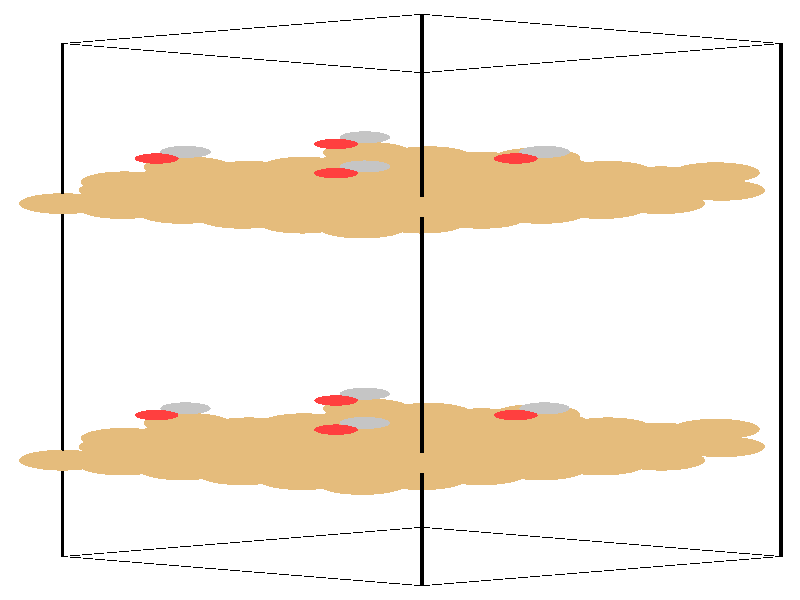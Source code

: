 #include "colors.inc"
#include "finish.inc"

global_settings {assumed_gamma 1 max_trace_level 6}
background {color White}
camera {orthographic
  right -24.13*x up 76.08*y
  direction 1.00*z
  location <0,0,50.00> look_at <0,0,0>}
light_source {<  2.00,   3.00,  40.00> color White
  area_light <0.70, 0, 0>, <0, 0.70, 0>, 3, 3
  adaptive 1 jitter}

#declare simple = finish {phong 0.7}
#declare pale = finish {ambient .5 diffuse .85 roughness .001 specular 0.200 }
#declare intermediate = finish {ambient 0.3 diffuse 0.6 specular 0.10 roughness 0.04 }
#declare vmd = finish {ambient .0 diffuse .65 phong 0.1 phong_size 40. specular 0.500 }
#declare jmol = finish {ambient .2 diffuse .6 specular 1 roughness .001 metallic}
#declare ase2 = finish {ambient 0.05 brilliance 3 diffuse 0.6 metallic specular 0.70 roughness 0.04 reflection 0.15}
#declare ase3 = finish {ambient .15 brilliance 2 diffuse .6 metallic specular 1. roughness .001 reflection .0}
#declare glass = finish {ambient .05 diffuse .3 specular 1. roughness .001}
#declare glass2 = finish {ambient .0 diffuse .3 specular 1. reflection .25 roughness .001}
#declare Rcell = 0.050;
#declare Rbond = 0.100;

#macro atom(LOC, R, COL, TRANS, FIN)
  sphere{LOC, R texture{pigment{color COL transmit TRANS} finish{FIN}}}
#end
#macro constrain(LOC, R, COL, TRANS FIN)
union{torus{R, Rcell rotate 45*z texture{pigment{color COL transmit TRANS} finish{FIN}}}
      torus{R, Rcell rotate -45*z texture{pigment{color COL transmit TRANS} finish{FIN}}}
      translate LOC}
#end

cylinder {<-10.17, -32.52, -33.83>, <  0.66, -36.23, -23.65>, Rcell pigment {Black}}
cylinder {<  0.66, -28.82, -44.00>, < 11.49, -32.52, -33.83>, Rcell pigment {Black}}
cylinder {<  0.66,  36.23, -20.33>, < 11.49,  32.52, -10.15>, Rcell pigment {Black}}
cylinder {<-10.17,  32.52, -10.15>, <  0.66,  28.82,   0.03>, Rcell pigment {Black}}
cylinder {<-10.17, -32.52, -33.83>, <  0.66, -28.82, -44.00>, Rcell pigment {Black}}
cylinder {<  0.66, -36.23, -23.65>, < 11.49, -32.52, -33.83>, Rcell pigment {Black}}
cylinder {<  0.66,  28.82,   0.03>, < 11.49,  32.52, -10.15>, Rcell pigment {Black}}
cylinder {<-10.17,  32.52, -10.15>, <  0.66,  36.23, -20.33>, Rcell pigment {Black}}
cylinder {<-10.17, -32.52, -33.83>, <-10.17,  32.52, -10.15>, Rcell pigment {Black}}
cylinder {<  0.66, -36.23, -23.65>, <  0.66,  28.82,   0.03>, Rcell pigment {Black}}
cylinder {< 11.49, -32.52, -33.83>, < 11.49,  32.52, -10.15>, Rcell pigment {Black}}
cylinder {<  0.66, -28.82, -44.00>, <  0.66,  36.23, -20.33>, Rcell pigment {Black}}
atom(<-10.17, -20.31, -29.38>, 1.32, rgb <0.78, 0.50, 0.20>, 0.0, ase3) // #0 
atom(< -8.37, -20.92, -27.68>, 1.32, rgb <0.78, 0.50, 0.20>, 0.0, ase3) // #1 
atom(< -6.56, -21.54, -25.99>, 1.32, rgb <0.78, 0.50, 0.20>, 0.0, ase3) // #2 
atom(< -8.37, -19.69, -31.08>, 1.32, rgb <0.78, 0.50, 0.20>, 0.0, ase3) // #3 
atom(< -6.56, -20.31, -29.38>, 1.32, rgb <0.78, 0.50, 0.20>, 0.0, ase3) // #4 
atom(< -4.76, -20.92, -27.68>, 1.32, rgb <0.78, 0.50, 0.20>, 0.0, ase3) // #5 
atom(< -6.56, -19.07, -32.77>, 1.32, rgb <0.78, 0.50, 0.20>, 0.0, ase3) // #6 
atom(< -4.76, -19.69, -31.08>, 1.32, rgb <0.78, 0.50, 0.20>, 0.0, ase3) // #7 
atom(< -2.95, -20.31, -29.38>, 1.32, rgb <0.78, 0.50, 0.20>, 0.0, ase3) // #8 
atom(< -8.37, -18.61, -28.76>, 1.32, rgb <0.78, 0.50, 0.20>, 0.0, ase3) // #9 
atom(< -6.56, -19.23, -27.07>, 1.32, rgb <0.78, 0.50, 0.20>, 0.0, ase3) // #10 
atom(< -4.76, -19.85, -25.37>, 1.32, rgb <0.78, 0.50, 0.20>, 0.0, ase3) // #11 
atom(< -6.56, -17.99, -30.46>, 1.32, rgb <0.78, 0.50, 0.20>, 0.0, ase3) // #12 
atom(< -4.76, -18.61, -28.76>, 1.32, rgb <0.78, 0.50, 0.20>, 0.0, ase3) // #13 
atom(< -2.95, -19.23, -27.07>, 1.32, rgb <0.78, 0.50, 0.20>, 0.0, ase3) // #14 
atom(< -4.76, -17.38, -32.15>, 1.32, rgb <0.78, 0.50, 0.20>, 0.0, ase3) // #15 
atom(< -2.95, -17.99, -30.46>, 1.32, rgb <0.78, 0.50, 0.20>, 0.0, ase3) // #16 
atom(< -1.14, -18.61, -28.76>, 1.32, rgb <0.78, 0.50, 0.20>, 0.0, ase3) // #17 
atom(<  0.68, -20.62, -18.04>, 1.32, rgb <0.78, 0.50, 0.20>, 0.0, ase3) // #18 
atom(< -8.31, -17.54, -26.59>, 1.32, rgb <0.78, 0.50, 0.20>, 0.0, ase3) // #19 
atom(<  4.12, -14.53, -34.98>, 1.32, rgb <0.78, 0.50, 0.20>, 0.0, ase3) // #20 
atom(<  2.46, -19.96, -19.80>, 1.32, rgb <0.78, 0.50, 0.20>, 0.0, ase3) // #21 
atom(< -6.47, -16.77, -28.33>, 1.32, rgb <0.78, 0.50, 0.20>, 0.0, ase3) // #22 
atom(< -4.90, -17.56, -26.33>, 1.32, rgb <0.78, 0.50, 0.20>, 0.0, ase3) // #23 
atom(< -6.41, -15.65, -31.62>, 1.32, rgb <0.78, 0.50, 0.20>, 0.0, ase3) // #24 
atom(< -4.56, -16.21, -29.90>, 1.32, rgb <0.78, 0.50, 0.20>, 0.0, ase3) // #25 
atom(< -2.96, -16.90, -27.94>, 1.32, rgb <0.78, 0.50, 0.20>, 0.0, ase3) // #26 
atom(< -7.34, -14.59, -29.25>, 0.66, rgb <1.00, 0.05, 0.05>, 0.0, ase3) // #27 
atom(< -6.47, -13.74, -29.54>, 0.76, rgb <0.56, 0.56, 0.56>, 0.0, ase3) // #28 
atom(<-10.17,  12.22, -17.54>, 1.32, rgb <0.78, 0.50, 0.20>, 0.0, ase3) // #29 
atom(< -8.37,  11.60, -15.85>, 1.32, rgb <0.78, 0.50, 0.20>, 0.0, ase3) // #30 
atom(< -6.56,  10.98, -14.15>, 1.32, rgb <0.78, 0.50, 0.20>, 0.0, ase3) // #31 
atom(< -8.37,  12.83, -19.24>, 1.32, rgb <0.78, 0.50, 0.20>, 0.0, ase3) // #32 
atom(< -6.56,  12.22, -17.54>, 1.32, rgb <0.78, 0.50, 0.20>, 0.0, ase3) // #33 
atom(< -4.76,  11.60, -15.85>, 1.32, rgb <0.78, 0.50, 0.20>, 0.0, ase3) // #34 
atom(< -6.56,  13.45, -20.93>, 1.32, rgb <0.78, 0.50, 0.20>, 0.0, ase3) // #35 
atom(< -4.76,  12.83, -19.24>, 1.32, rgb <0.78, 0.50, 0.20>, 0.0, ase3) // #36 
atom(< -2.95,  12.22, -17.54>, 1.32, rgb <0.78, 0.50, 0.20>, 0.0, ase3) // #37 
atom(< -8.37,  13.91, -16.92>, 1.32, rgb <0.78, 0.50, 0.20>, 0.0, ase3) // #38 
atom(< -6.56,  13.29, -15.23>, 1.32, rgb <0.78, 0.50, 0.20>, 0.0, ase3) // #39 
atom(< -4.76,  12.68, -13.53>, 1.32, rgb <0.78, 0.50, 0.20>, 0.0, ase3) // #40 
atom(< -6.56,  14.53, -18.62>, 1.32, rgb <0.78, 0.50, 0.20>, 0.0, ase3) // #41 
atom(< -4.76,  13.91, -16.92>, 1.32, rgb <0.78, 0.50, 0.20>, 0.0, ase3) // #42 
atom(< -2.95,  13.29, -15.23>, 1.32, rgb <0.78, 0.50, 0.20>, 0.0, ase3) // #43 
atom(< -4.76,  15.15, -20.32>, 1.32, rgb <0.78, 0.50, 0.20>, 0.0, ase3) // #44 
atom(< -2.95,  14.53, -18.62>, 1.32, rgb <0.78, 0.50, 0.20>, 0.0, ase3) // #45 
atom(< -1.14,  13.91, -16.92>, 1.32, rgb <0.78, 0.50, 0.20>, 0.0, ase3) // #46 
atom(<  0.68,  11.90,  -6.20>, 1.32, rgb <0.78, 0.50, 0.20>, 0.0, ase3) // #47 
atom(< -8.31,  14.98, -14.75>, 1.32, rgb <0.78, 0.50, 0.20>, 0.0, ase3) // #48 
atom(<  4.12,  17.99, -23.15>, 1.32, rgb <0.78, 0.50, 0.20>, 0.0, ase3) // #49 
atom(<  2.46,  12.57,  -7.96>, 1.32, rgb <0.78, 0.50, 0.20>, 0.0, ase3) // #50 
atom(< -6.47,  15.76, -16.49>, 1.32, rgb <0.78, 0.50, 0.20>, 0.0, ase3) // #51 
atom(< -4.90,  14.96, -14.49>, 1.32, rgb <0.78, 0.50, 0.20>, 0.0, ase3) // #52 
atom(< -6.41,  16.87, -19.79>, 1.32, rgb <0.78, 0.50, 0.20>, 0.0, ase3) // #53 
atom(< -4.56,  16.31, -18.06>, 1.32, rgb <0.78, 0.50, 0.20>, 0.0, ase3) // #54 
atom(< -2.96,  15.62, -16.10>, 1.32, rgb <0.78, 0.50, 0.20>, 0.0, ase3) // #55 
atom(< -7.34,  17.94, -17.41>, 0.66, rgb <1.00, 0.05, 0.05>, 0.0, ase3) // #56 
atom(< -6.47,  18.78, -17.70>, 0.76, rgb <0.56, 0.56, 0.56>, 0.0, ase3) // #57 
atom(< -4.76, -18.45, -34.47>, 1.32, rgb <0.78, 0.50, 0.20>, 0.0, ase3) // #58 
atom(< -2.95, -19.07, -32.77>, 1.32, rgb <0.78, 0.50, 0.20>, 0.0, ase3) // #59 
atom(< -1.15, -19.69, -31.08>, 1.32, rgb <0.78, 0.50, 0.20>, 0.0, ase3) // #60 
atom(< -2.95, -17.84, -36.16>, 1.32, rgb <0.78, 0.50, 0.20>, 0.0, ase3) // #61 
atom(< -1.15, -18.45, -34.47>, 1.32, rgb <0.78, 0.50, 0.20>, 0.0, ase3) // #62 
atom(<  0.66, -19.07, -32.77>, 1.32, rgb <0.78, 0.50, 0.20>, 0.0, ase3) // #63 
atom(< -1.15, -17.22, -37.86>, 1.32, rgb <0.78, 0.50, 0.20>, 0.0, ase3) // #64 
atom(<  0.66, -17.84, -36.16>, 1.32, rgb <0.78, 0.50, 0.20>, 0.0, ase3) // #65 
atom(<  2.46, -18.45, -34.47>, 1.32, rgb <0.78, 0.50, 0.20>, 0.0, ase3) // #66 
atom(< -2.95, -16.76, -33.85>, 1.32, rgb <0.78, 0.50, 0.20>, 0.0, ase3) // #67 
atom(< -1.15, -17.38, -32.15>, 1.32, rgb <0.78, 0.50, 0.20>, 0.0, ase3) // #68 
atom(<  0.66, -17.99, -30.46>, 1.32, rgb <0.78, 0.50, 0.20>, 0.0, ase3) // #69 
atom(< -1.15, -16.14, -35.55>, 1.32, rgb <0.78, 0.50, 0.20>, 0.0, ase3) // #70 
atom(<  0.66, -16.76, -33.85>, 1.32, rgb <0.78, 0.50, 0.20>, 0.0, ase3) // #71 
atom(<  2.46, -17.38, -32.15>, 1.32, rgb <0.78, 0.50, 0.20>, 0.0, ase3) // #72 
atom(<  0.66, -15.52, -37.24>, 1.32, rgb <0.78, 0.50, 0.20>, 0.0, ase3) // #73 
atom(<  2.46, -16.14, -35.55>, 1.32, rgb <0.78, 0.50, 0.20>, 0.0, ase3) // #74 
atom(<  4.27, -16.76, -33.85>, 1.32, rgb <0.78, 0.50, 0.20>, 0.0, ase3) // #75 
atom(<  6.09, -18.77, -23.13>, 1.32, rgb <0.78, 0.50, 0.20>, 0.0, ase3) // #76 
atom(< -2.89, -15.69, -31.68>, 1.32, rgb <0.78, 0.50, 0.20>, 0.0, ase3) // #77 
atom(< -1.30, -16.38, -29.89>, 1.32, rgb <0.78, 0.50, 0.20>, 0.0, ase3) // #78 
atom(<  7.88, -18.11, -24.88>, 1.32, rgb <0.78, 0.50, 0.20>, 0.0, ase3) // #79 
atom(< -1.05, -14.92, -33.42>, 1.32, rgb <0.78, 0.50, 0.20>, 0.0, ase3) // #80 
atom(<  0.52, -15.71, -31.41>, 1.32, rgb <0.78, 0.50, 0.20>, 0.0, ase3) // #81 
atom(< -1.00, -13.80, -36.71>, 1.32, rgb <0.78, 0.50, 0.20>, 0.0, ase3) // #82 
atom(<  0.85, -14.36, -34.99>, 1.32, rgb <0.78, 0.50, 0.20>, 0.0, ase3) // #83 
atom(<  2.46, -15.05, -33.03>, 1.32, rgb <0.78, 0.50, 0.20>, 0.0, ase3) // #84 
atom(< -1.93, -12.74, -34.33>, 0.66, rgb <1.00, 0.05, 0.05>, 0.0, ase3) // #85 
atom(< -1.06, -11.89, -34.62>, 0.76, rgb <0.56, 0.56, 0.56>, 0.0, ase3) // #86 
atom(< -4.76,  14.07, -22.63>, 1.32, rgb <0.78, 0.50, 0.20>, 0.0, ase3) // #87 
atom(< -2.95,  13.45, -20.93>, 1.32, rgb <0.78, 0.50, 0.20>, 0.0, ase3) // #88 
atom(< -1.15,  12.83, -19.24>, 1.32, rgb <0.78, 0.50, 0.20>, 0.0, ase3) // #89 
atom(< -2.95,  14.69, -24.33>, 1.32, rgb <0.78, 0.50, 0.20>, 0.0, ase3) // #90 
atom(< -1.15,  14.07, -22.63>, 1.32, rgb <0.78, 0.50, 0.20>, 0.0, ase3) // #91 
atom(<  0.66,  13.45, -20.93>, 1.32, rgb <0.78, 0.50, 0.20>, 0.0, ase3) // #92 
atom(< -1.15,  15.30, -26.02>, 1.32, rgb <0.78, 0.50, 0.20>, 0.0, ase3) // #93 
atom(<  0.66,  14.69, -24.33>, 1.32, rgb <0.78, 0.50, 0.20>, 0.0, ase3) // #94 
atom(<  2.46,  14.07, -22.63>, 1.32, rgb <0.78, 0.50, 0.20>, 0.0, ase3) // #95 
atom(< -2.95,  15.76, -22.01>, 1.32, rgb <0.78, 0.50, 0.20>, 0.0, ase3) // #96 
atom(< -1.15,  15.15, -20.32>, 1.32, rgb <0.78, 0.50, 0.20>, 0.0, ase3) // #97 
atom(<  0.66,  14.53, -18.62>, 1.32, rgb <0.78, 0.50, 0.20>, 0.0, ase3) // #98 
atom(< -1.15,  16.38, -23.71>, 1.32, rgb <0.78, 0.50, 0.20>, 0.0, ase3) // #99 
atom(<  0.66,  15.76, -22.01>, 1.32, rgb <0.78, 0.50, 0.20>, 0.0, ase3) // #100 
atom(<  2.46,  15.15, -20.32>, 1.32, rgb <0.78, 0.50, 0.20>, 0.0, ase3) // #101 
atom(<  0.66,  17.00, -25.41>, 1.32, rgb <0.78, 0.50, 0.20>, 0.0, ase3) // #102 
atom(<  2.46,  16.38, -23.71>, 1.32, rgb <0.78, 0.50, 0.20>, 0.0, ase3) // #103 
atom(<  4.27,  15.76, -22.01>, 1.32, rgb <0.78, 0.50, 0.20>, 0.0, ase3) // #104 
atom(<  6.09,  13.75, -11.29>, 1.32, rgb <0.78, 0.50, 0.20>, 0.0, ase3) // #105 
atom(< -2.89,  16.84, -19.84>, 1.32, rgb <0.78, 0.50, 0.20>, 0.0, ase3) // #106 
atom(< -1.30,  16.14, -18.06>, 1.32, rgb <0.78, 0.50, 0.20>, 0.0, ase3) // #107 
atom(<  7.88,  14.42, -13.05>, 1.32, rgb <0.78, 0.50, 0.20>, 0.0, ase3) // #108 
atom(< -1.05,  17.61, -21.58>, 1.32, rgb <0.78, 0.50, 0.20>, 0.0, ase3) // #109 
atom(<  0.52,  16.81, -19.58>, 1.32, rgb <0.78, 0.50, 0.20>, 0.0, ase3) // #110 
atom(< -1.00,  18.72, -24.87>, 1.32, rgb <0.78, 0.50, 0.20>, 0.0, ase3) // #111 
atom(<  0.85,  18.17, -23.15>, 1.32, rgb <0.78, 0.50, 0.20>, 0.0, ase3) // #112 
atom(<  2.46,  17.47, -21.19>, 1.32, rgb <0.78, 0.50, 0.20>, 0.0, ase3) // #113 
atom(< -1.93,  19.79, -22.50>, 0.66, rgb <1.00, 0.05, 0.05>, 0.0, ase3) // #114 
atom(< -1.06,  20.63, -22.79>, 0.76, rgb <0.56, 0.56, 0.56>, 0.0, ase3) // #115 
atom(< -4.76, -22.16, -24.29>, 1.32, rgb <0.78, 0.50, 0.20>, 0.0, ase3) // #116 
atom(< -2.95, -22.78, -22.59>, 1.32, rgb <0.78, 0.50, 0.20>, 0.0, ase3) // #117 
atom(< -1.14, -23.39, -20.90>, 1.32, rgb <0.78, 0.50, 0.20>, 0.0, ase3) // #118 
atom(< -2.95, -21.54, -25.99>, 1.32, rgb <0.78, 0.50, 0.20>, 0.0, ase3) // #119 
atom(< -1.15, -22.16, -24.29>, 1.32, rgb <0.78, 0.50, 0.20>, 0.0, ase3) // #120 
atom(<  0.66, -22.78, -22.59>, 1.32, rgb <0.78, 0.50, 0.20>, 0.0, ase3) // #121 
atom(< -1.15, -20.92, -27.68>, 1.32, rgb <0.78, 0.50, 0.20>, 0.0, ase3) // #122 
atom(<  0.66, -21.54, -25.99>, 1.32, rgb <0.78, 0.50, 0.20>, 0.0, ase3) // #123 
atom(<  2.46, -22.16, -24.29>, 1.32, rgb <0.78, 0.50, 0.20>, 0.0, ase3) // #124 
atom(< -2.95, -20.46, -23.67>, 1.32, rgb <0.78, 0.50, 0.20>, 0.0, ase3) // #125 
atom(< -1.15, -21.08, -21.98>, 1.32, rgb <0.78, 0.50, 0.20>, 0.0, ase3) // #126 
atom(<  0.66, -21.70, -20.28>, 1.32, rgb <0.78, 0.50, 0.20>, 0.0, ase3) // #127 
atom(< -1.15, -19.85, -25.37>, 1.32, rgb <0.78, 0.50, 0.20>, 0.0, ase3) // #128 
atom(<  0.66, -20.46, -23.67>, 1.32, rgb <0.78, 0.50, 0.20>, 0.0, ase3) // #129 
atom(<  2.46, -21.08, -21.98>, 1.32, rgb <0.78, 0.50, 0.20>, 0.0, ase3) // #130 
atom(<  0.66, -19.23, -27.07>, 1.32, rgb <0.78, 0.50, 0.20>, 0.0, ase3) // #131 
atom(<  2.46, -19.85, -25.37>, 1.32, rgb <0.78, 0.50, 0.20>, 0.0, ase3) // #132 
atom(<  4.27, -20.46, -23.67>, 1.32, rgb <0.78, 0.50, 0.20>, 0.0, ase3) // #133 
atom(< -4.74, -18.77, -23.13>, 1.32, rgb <0.78, 0.50, 0.20>, 0.0, ase3) // #134 
atom(< -2.89, -19.39, -21.50>, 1.32, rgb <0.78, 0.50, 0.20>, 0.0, ase3) // #135 
atom(<  9.53, -16.38, -29.89>, 1.32, rgb <0.78, 0.50, 0.20>, 0.0, ase3) // #136 
atom(< -2.95, -18.11, -24.88>, 1.32, rgb <0.78, 0.50, 0.20>, 0.0, ase3) // #137 
atom(< -1.05, -18.62, -23.24>, 1.32, rgb <0.78, 0.50, 0.20>, 0.0, ase3) // #138 
atom(<  0.52, -19.41, -21.24>, 1.32, rgb <0.78, 0.50, 0.20>, 0.0, ase3) // #139 
atom(< -1.00, -17.50, -26.53>, 1.32, rgb <0.78, 0.50, 0.20>, 0.0, ase3) // #140 
atom(<  0.85, -18.06, -24.81>, 1.32, rgb <0.78, 0.50, 0.20>, 0.0, ase3) // #141 
atom(<  2.46, -18.76, -22.85>, 1.32, rgb <0.78, 0.50, 0.20>, 0.0, ase3) // #142 
atom(< -1.93, -16.44, -24.16>, 0.66, rgb <1.00, 0.05, 0.05>, 0.0, ase3) // #143 
atom(< -1.06, -15.59, -24.45>, 0.76, rgb <0.56, 0.56, 0.56>, 0.0, ase3) // #144 
atom(< -4.76,  10.36, -12.45>, 1.32, rgb <0.78, 0.50, 0.20>, 0.0, ase3) // #145 
atom(< -2.95,   9.75, -10.76>, 1.32, rgb <0.78, 0.50, 0.20>, 0.0, ase3) // #146 
atom(< -1.14,   9.13,  -9.06>, 1.32, rgb <0.78, 0.50, 0.20>, 0.0, ase3) // #147 
atom(< -2.95,  10.98, -14.15>, 1.32, rgb <0.78, 0.50, 0.20>, 0.0, ase3) // #148 
atom(< -1.15,  10.36, -12.45>, 1.32, rgb <0.78, 0.50, 0.20>, 0.0, ase3) // #149 
atom(<  0.66,   9.75, -10.76>, 1.32, rgb <0.78, 0.50, 0.20>, 0.0, ase3) // #150 
atom(< -1.15,  11.60, -15.85>, 1.32, rgb <0.78, 0.50, 0.20>, 0.0, ase3) // #151 
atom(<  0.66,  10.98, -14.15>, 1.32, rgb <0.78, 0.50, 0.20>, 0.0, ase3) // #152 
atom(<  2.46,  10.36, -12.45>, 1.32, rgb <0.78, 0.50, 0.20>, 0.0, ase3) // #153 
atom(< -2.95,  12.06, -11.84>, 1.32, rgb <0.78, 0.50, 0.20>, 0.0, ase3) // #154 
atom(< -1.15,  11.44, -10.14>, 1.32, rgb <0.78, 0.50, 0.20>, 0.0, ase3) // #155 
atom(<  0.66,  10.83,  -8.44>, 1.32, rgb <0.78, 0.50, 0.20>, 0.0, ase3) // #156 
atom(< -1.15,  12.68, -13.53>, 1.32, rgb <0.78, 0.50, 0.20>, 0.0, ase3) // #157 
atom(<  0.66,  12.06, -11.84>, 1.32, rgb <0.78, 0.50, 0.20>, 0.0, ase3) // #158 
atom(<  2.46,  11.44, -10.14>, 1.32, rgb <0.78, 0.50, 0.20>, 0.0, ase3) // #159 
atom(<  0.66,  13.29, -15.23>, 1.32, rgb <0.78, 0.50, 0.20>, 0.0, ase3) // #160 
atom(<  2.46,  12.68, -13.53>, 1.32, rgb <0.78, 0.50, 0.20>, 0.0, ase3) // #161 
atom(<  4.27,  12.06, -11.84>, 1.32, rgb <0.78, 0.50, 0.20>, 0.0, ase3) // #162 
atom(< -4.74,  13.75, -11.29>, 1.32, rgb <0.78, 0.50, 0.20>, 0.0, ase3) // #163 
atom(< -2.89,  13.13,  -9.66>, 1.32, rgb <0.78, 0.50, 0.20>, 0.0, ase3) // #164 
atom(<  9.53,  16.14, -18.06>, 1.32, rgb <0.78, 0.50, 0.20>, 0.0, ase3) // #165 
atom(< -2.95,  14.42, -13.05>, 1.32, rgb <0.78, 0.50, 0.20>, 0.0, ase3) // #166 
atom(< -1.05,  13.90, -11.40>, 1.32, rgb <0.78, 0.50, 0.20>, 0.0, ase3) // #167 
atom(<  0.52,  13.11,  -9.40>, 1.32, rgb <0.78, 0.50, 0.20>, 0.0, ase3) // #168 
atom(< -1.00,  15.02, -14.70>, 1.32, rgb <0.78, 0.50, 0.20>, 0.0, ase3) // #169 
atom(<  0.85,  14.46, -12.97>, 1.32, rgb <0.78, 0.50, 0.20>, 0.0, ase3) // #170 
atom(<  2.46,  13.77, -11.02>, 1.32, rgb <0.78, 0.50, 0.20>, 0.0, ase3) // #171 
atom(< -1.93,  16.08, -12.32>, 0.66, rgb <1.00, 0.05, 0.05>, 0.0, ase3) // #172 
atom(< -1.06,  16.93, -12.61>, 0.76, rgb <0.56, 0.56, 0.56>, 0.0, ase3) // #173 
atom(<  0.66, -20.31, -29.38>, 1.32, rgb <0.78, 0.50, 0.20>, 0.0, ase3) // #174 
atom(<  2.46, -20.92, -27.68>, 1.32, rgb <0.78, 0.50, 0.20>, 0.0, ase3) // #175 
atom(<  4.27, -21.54, -25.99>, 1.32, rgb <0.78, 0.50, 0.20>, 0.0, ase3) // #176 
atom(<  2.46, -19.69, -31.08>, 1.32, rgb <0.78, 0.50, 0.20>, 0.0, ase3) // #177 
atom(<  4.27, -20.31, -29.38>, 1.32, rgb <0.78, 0.50, 0.20>, 0.0, ase3) // #178 
atom(<  6.07, -20.92, -27.68>, 1.32, rgb <0.78, 0.50, 0.20>, 0.0, ase3) // #179 
atom(<  4.27, -19.07, -32.77>, 1.32, rgb <0.78, 0.50, 0.20>, 0.0, ase3) // #180 
atom(<  6.07, -19.69, -31.08>, 1.32, rgb <0.78, 0.50, 0.20>, 0.0, ase3) // #181 
atom(<  7.88, -20.31, -29.38>, 1.32, rgb <0.78, 0.50, 0.20>, 0.0, ase3) // #182 
atom(<  2.46, -18.61, -28.76>, 1.32, rgb <0.78, 0.50, 0.20>, 0.0, ase3) // #183 
atom(<  4.27, -19.23, -27.07>, 1.32, rgb <0.78, 0.50, 0.20>, 0.0, ase3) // #184 
atom(<  6.07, -19.85, -25.37>, 1.32, rgb <0.78, 0.50, 0.20>, 0.0, ase3) // #185 
atom(<  4.27, -17.99, -30.46>, 1.32, rgb <0.78, 0.50, 0.20>, 0.0, ase3) // #186 
atom(<  6.07, -18.61, -28.76>, 1.32, rgb <0.78, 0.50, 0.20>, 0.0, ase3) // #187 
atom(<  7.88, -19.23, -27.07>, 1.32, rgb <0.78, 0.50, 0.20>, 0.0, ase3) // #188 
atom(<  6.07, -17.38, -32.15>, 1.32, rgb <0.78, 0.50, 0.20>, 0.0, ase3) // #189 
atom(<  7.88, -17.99, -30.46>, 1.32, rgb <0.78, 0.50, 0.20>, 0.0, ase3) // #190 
atom(<  9.69, -18.61, -28.76>, 1.32, rgb <0.78, 0.50, 0.20>, 0.0, ase3) // #191 
atom(<  0.68, -16.92, -28.22>, 1.32, rgb <0.78, 0.50, 0.20>, 0.0, ase3) // #192 
atom(<  2.52, -17.54, -26.59>, 1.32, rgb <0.78, 0.50, 0.20>, 0.0, ase3) // #193 
atom(<  4.12, -18.23, -24.81>, 1.32, rgb <0.78, 0.50, 0.20>, 0.0, ase3) // #194 
atom(<  2.46, -16.25, -29.97>, 1.32, rgb <0.78, 0.50, 0.20>, 0.0, ase3) // #195 
atom(<  4.36, -16.77, -28.33>, 1.32, rgb <0.78, 0.50, 0.20>, 0.0, ase3) // #196 
atom(<  5.93, -17.56, -26.33>, 1.32, rgb <0.78, 0.50, 0.20>, 0.0, ase3) // #197 
atom(<  4.42, -15.65, -31.62>, 1.32, rgb <0.78, 0.50, 0.20>, 0.0, ase3) // #198 
atom(<  6.27, -16.21, -29.90>, 1.32, rgb <0.78, 0.50, 0.20>, 0.0, ase3) // #199 
atom(<  7.87, -16.90, -27.94>, 1.32, rgb <0.78, 0.50, 0.20>, 0.0, ase3) // #200 
atom(<  3.49, -14.59, -29.25>, 0.66, rgb <1.00, 0.05, 0.05>, 0.0, ase3) // #201 
atom(<  4.36, -13.74, -29.54>, 0.76, rgb <0.56, 0.56, 0.56>, 0.0, ase3) // #202 
atom(<  0.66,  12.22, -17.54>, 1.32, rgb <0.78, 0.50, 0.20>, 0.0, ase3) // #203 
atom(<  2.46,  11.60, -15.85>, 1.32, rgb <0.78, 0.50, 0.20>, 0.0, ase3) // #204 
atom(<  4.27,  10.98, -14.15>, 1.32, rgb <0.78, 0.50, 0.20>, 0.0, ase3) // #205 
atom(<  2.46,  12.83, -19.24>, 1.32, rgb <0.78, 0.50, 0.20>, 0.0, ase3) // #206 
atom(<  4.27,  12.22, -17.54>, 1.32, rgb <0.78, 0.50, 0.20>, 0.0, ase3) // #207 
atom(<  6.07,  11.60, -15.85>, 1.32, rgb <0.78, 0.50, 0.20>, 0.0, ase3) // #208 
atom(<  4.27,  13.45, -20.93>, 1.32, rgb <0.78, 0.50, 0.20>, 0.0, ase3) // #209 
atom(<  6.07,  12.83, -19.24>, 1.32, rgb <0.78, 0.50, 0.20>, 0.0, ase3) // #210 
atom(<  7.88,  12.22, -17.54>, 1.32, rgb <0.78, 0.50, 0.20>, 0.0, ase3) // #211 
atom(<  2.46,  13.91, -16.92>, 1.32, rgb <0.78, 0.50, 0.20>, 0.0, ase3) // #212 
atom(<  4.27,  13.29, -15.23>, 1.32, rgb <0.78, 0.50, 0.20>, 0.0, ase3) // #213 
atom(<  6.07,  12.68, -13.53>, 1.32, rgb <0.78, 0.50, 0.20>, 0.0, ase3) // #214 
atom(<  4.27,  14.53, -18.62>, 1.32, rgb <0.78, 0.50, 0.20>, 0.0, ase3) // #215 
atom(<  6.07,  13.91, -16.92>, 1.32, rgb <0.78, 0.50, 0.20>, 0.0, ase3) // #216 
atom(<  7.88,  13.29, -15.23>, 1.32, rgb <0.78, 0.50, 0.20>, 0.0, ase3) // #217 
atom(<  6.07,  15.15, -20.32>, 1.32, rgb <0.78, 0.50, 0.20>, 0.0, ase3) // #218 
atom(<  7.88,  14.53, -18.62>, 1.32, rgb <0.78, 0.50, 0.20>, 0.0, ase3) // #219 
atom(<  9.69,  13.91, -16.92>, 1.32, rgb <0.78, 0.50, 0.20>, 0.0, ase3) // #220 
atom(<  0.68,  15.60, -16.38>, 1.32, rgb <0.78, 0.50, 0.20>, 0.0, ase3) // #221 
atom(<  2.52,  14.98, -14.75>, 1.32, rgb <0.78, 0.50, 0.20>, 0.0, ase3) // #222 
atom(<  4.12,  14.29, -12.97>, 1.32, rgb <0.78, 0.50, 0.20>, 0.0, ase3) // #223 
atom(<  2.46,  16.27, -18.14>, 1.32, rgb <0.78, 0.50, 0.20>, 0.0, ase3) // #224 
atom(<  4.36,  15.76, -16.49>, 1.32, rgb <0.78, 0.50, 0.20>, 0.0, ase3) // #225 
atom(<  5.93,  14.96, -14.49>, 1.32, rgb <0.78, 0.50, 0.20>, 0.0, ase3) // #226 
atom(<  4.42,  16.87, -19.79>, 1.32, rgb <0.78, 0.50, 0.20>, 0.0, ase3) // #227 
atom(<  6.27,  16.31, -18.06>, 1.32, rgb <0.78, 0.50, 0.20>, 0.0, ase3) // #228 
atom(<  7.87,  15.62, -16.10>, 1.32, rgb <0.78, 0.50, 0.20>, 0.0, ase3) // #229 
atom(<  3.49,  17.94, -17.41>, 0.66, rgb <1.00, 0.05, 0.05>, 0.0, ase3) // #230 
atom(<  4.36,  18.78, -17.70>, 0.76, rgb <0.56, 0.56, 0.56>, 0.0, ase3) // #231 
